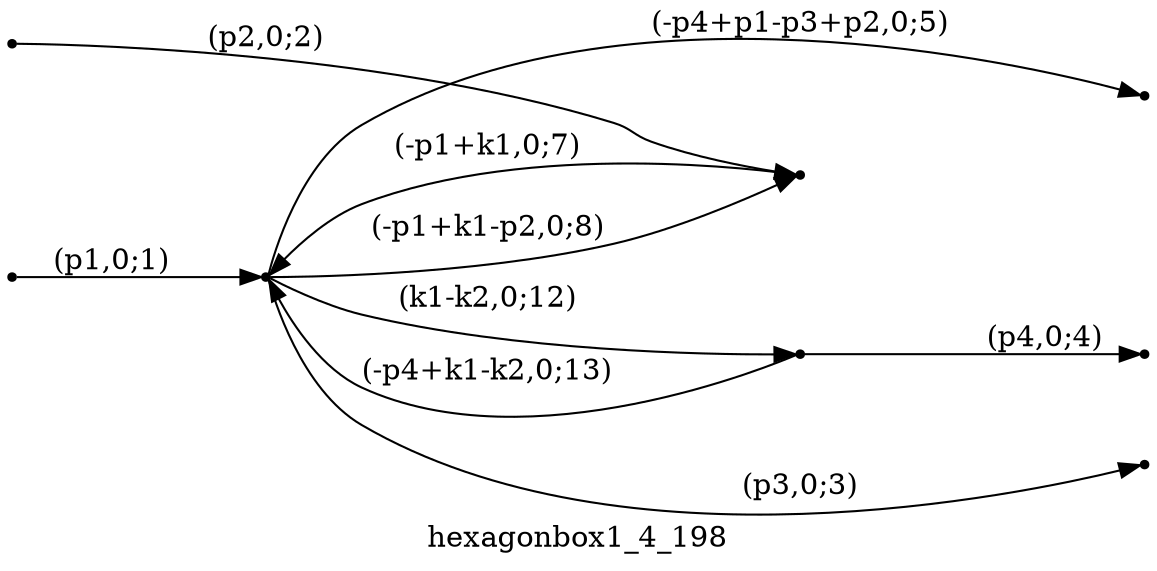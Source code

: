 digraph hexagonbox1_4_198 {
  label="hexagonbox1_4_198";
  rankdir="LR";
  subgraph edges {
    -1 -> 3 [label="(p1,0;1)"];
    -2 -> 1 [label="(p2,0;2)"];
    3 -> -3 [label="(p3,0;3)"];
    2 -> -4 [label="(p4,0;4)"];
    3 -> -5 [label="(-p4+p1-p3+p2,0;5)"];
    1 -> 3 [label="(-p1+k1,0;7)"];
    3 -> 1 [label="(-p1+k1-p2,0;8)"];
    3 -> 2 [label="(k1-k2,0;12)"];
    2 -> 3 [label="(-p4+k1-k2,0;13)"];
  }
  subgraph incoming { rank="source"; -1; -2; }
  subgraph outgoing { rank="sink"; -3; -4; -5; }
-5 [shape=point];
-4 [shape=point];
-3 [shape=point];
-2 [shape=point];
-1 [shape=point];
1 [shape=point];
2 [shape=point];
3 [shape=point];
}

